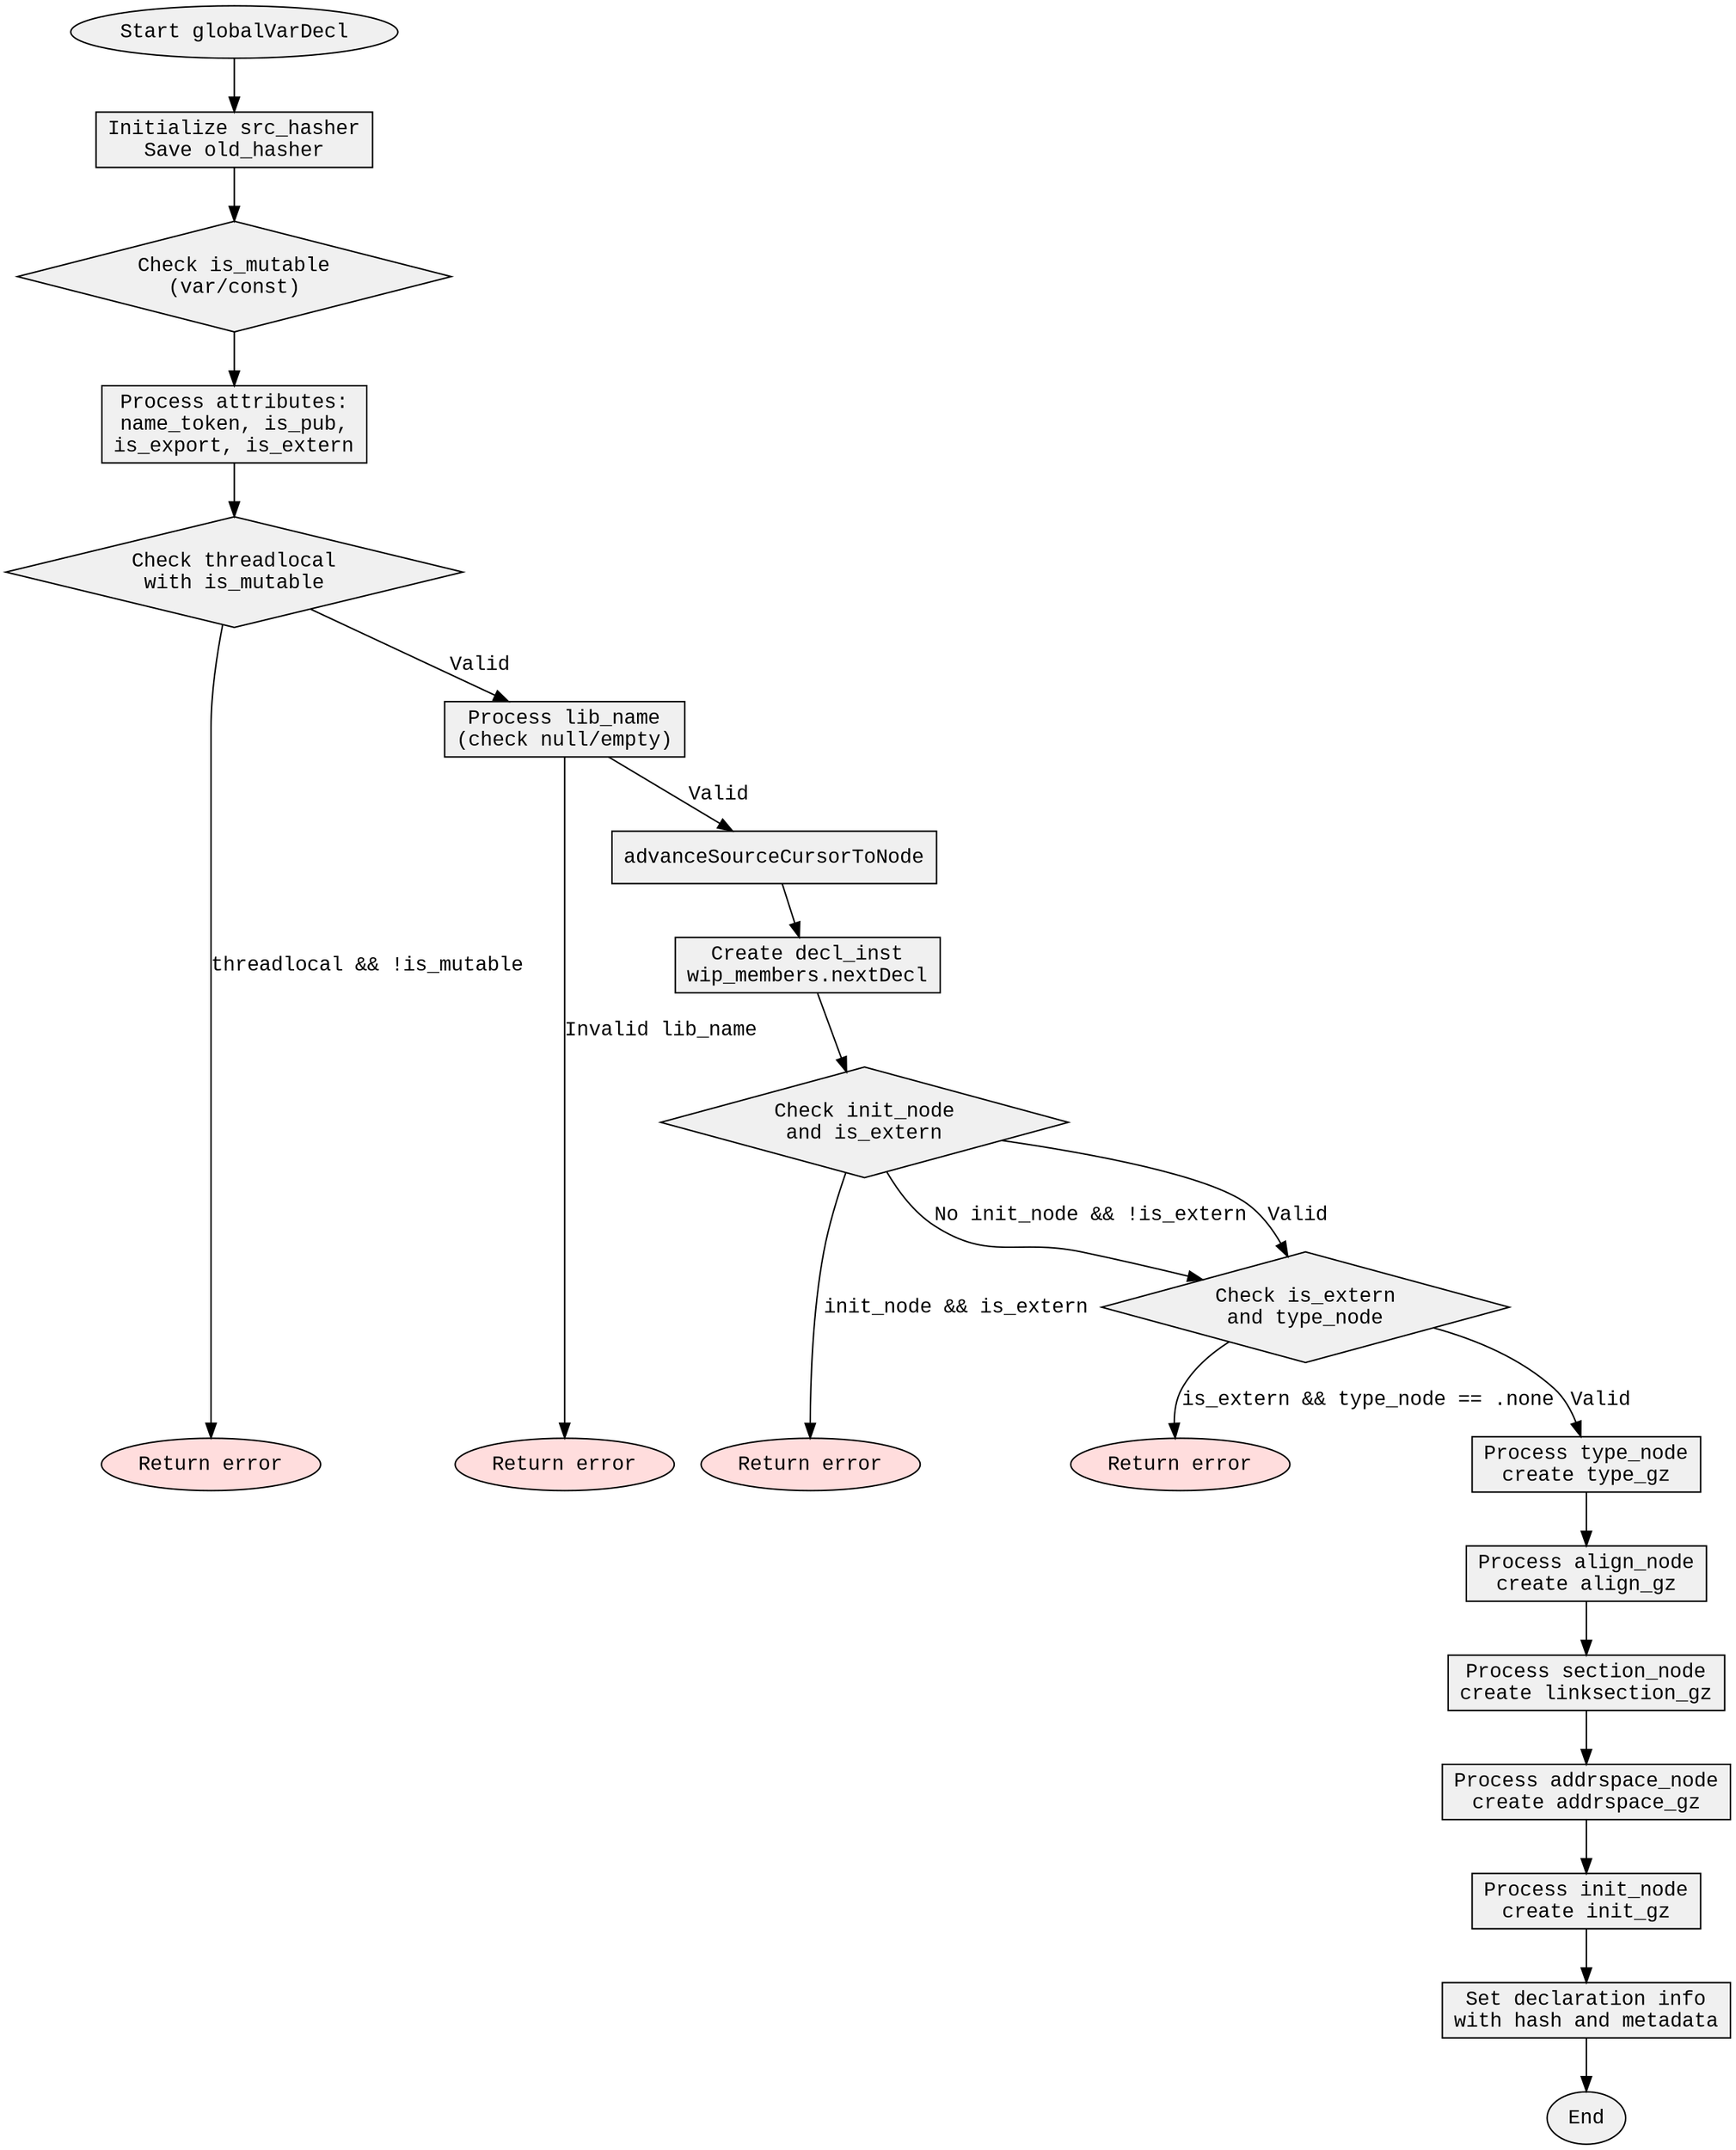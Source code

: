 
digraph flowchart {
    node [shape=rectangle, fontname="Courier New", style=filled, fillcolor="#f0f0f0"];
    edge [fontname="Courier New"];

    start [label="Start globalVarDecl", shape=ellipse];
    end [label="End", shape=ellipse];
    init_hasher [label="Initialize src_hasher\nSave old_hasher"];
    check_mutable [label="Check is_mutable\n(var/const)", shape=diamond];
    handle_attributes [label="Process attributes:\nname_token, is_pub,\nis_export, is_extern"];
    check_threadlocal [label="Check threadlocal\nwith is_mutable", shape=diamond];
    error_threadlocal [label="Return error", shape=ellipse, fillcolor="#ffdddd"];
    handle_libname [label="Process lib_name\n(check null/empty)"];
    error_libname [label="Return error", shape=ellipse, fillcolor="#ffdddd"];
    advance_cursor [label="advanceSourceCursorToNode"];
    create_decl [label="Create decl_inst\nwip_members.nextDecl"];
    check_init_extern [label="Check init_node\nand is_extern", shape=diamond];
    error_init_extern [label="Return error", shape=ellipse, fillcolor="#ffdddd"];
    check_extern_type [label="Check is_extern\nand type_node", shape=diamond];
    error_extern_type [label="Return error", shape=ellipse, fillcolor="#ffdddd"];
    handle_type [label="Process type_node\ncreate type_gz"];
    handle_align [label="Process align_node\ncreate align_gz"];
    handle_linksection [label="Process section_node\ncreate linksection_gz"];
    handle_addrspace [label="Process addrspace_node\ncreate addrspace_gz"];
    handle_init [label="Process init_node\ncreate init_gz"];
    set_declaration [label="Set declaration info\nwith hash and metadata"];

    start -> init_hasher;
    init_hasher -> check_mutable;
    check_mutable -> handle_attributes;
    handle_attributes -> check_threadlocal;
    
    check_threadlocal -> error_threadlocal [label="threadlocal && !is_mutable"];
    check_threadlocal -> handle_libname [label="Valid"];
    
    handle_libname -> error_libname [label="Invalid lib_name"];
    handle_libname -> advance_cursor [label="Valid"];
    
    advance_cursor -> create_decl;
    create_decl -> check_init_extern;
    
    check_init_extern -> error_init_extern [label="init_node && is_extern"];
    check_init_extern -> check_extern_type [label="No init_node && !is_extern"];
    check_init_extern -> check_extern_type [label="Valid"];
    
    check_extern_type -> error_extern_type [label="is_extern && type_node == .none"];
    check_extern_type -> handle_type [label="Valid"];
    
    handle_type -> handle_align;
    handle_align -> handle_linksection;
    handle_linksection -> handle_addrspace;
    handle_addrspace -> handle_init;
    handle_init -> set_declaration;
    
    set_declaration -> end;

    // Subgraph for error handling visibility
    { rank=same; error_threadlocal; error_libname; error_init_extern; error_extern_type; }
}
